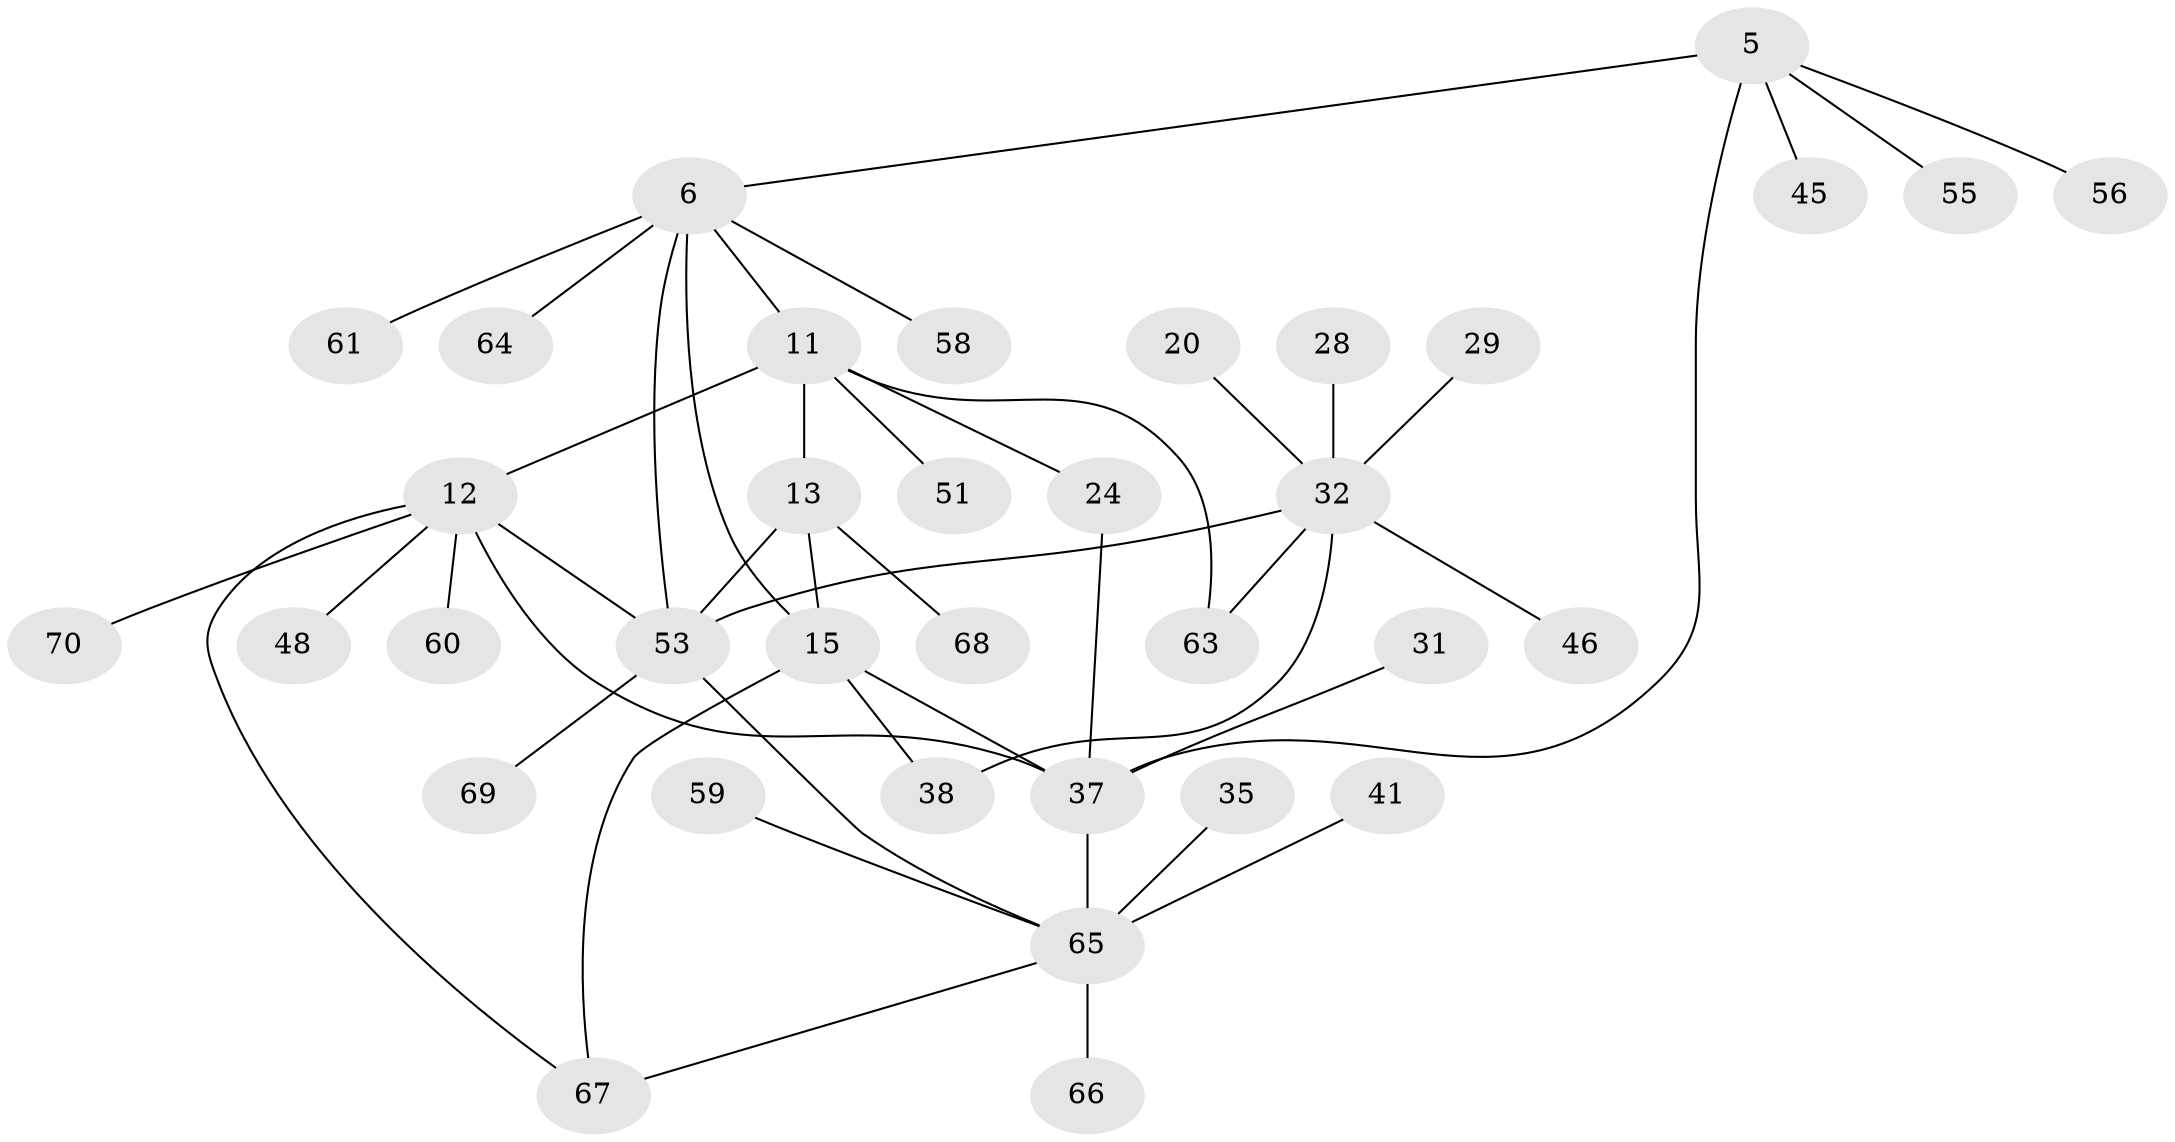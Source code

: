 // original degree distribution, {6: 0.05714285714285714, 9: 0.014285714285714285, 4: 0.05714285714285714, 5: 0.08571428571428572, 10: 0.014285714285714285, 7: 0.014285714285714285, 3: 0.05714285714285714, 2: 0.21428571428571427, 1: 0.4857142857142857}
// Generated by graph-tools (version 1.1) at 2025/55/03/09/25 04:55:07]
// undirected, 35 vertices, 45 edges
graph export_dot {
graph [start="1"]
  node [color=gray90,style=filled];
  5;
  6 [super="+4"];
  11;
  12 [super="+10"];
  13;
  15 [super="+14"];
  20;
  24;
  28;
  29;
  31;
  32 [super="+2"];
  35;
  37 [super="+9"];
  38;
  41 [super="+17+26"];
  45;
  46 [super="+42"];
  48;
  51 [super="+43+47"];
  53 [super="+49+3"];
  55 [super="+54"];
  56 [super="+27"];
  58 [super="+57"];
  59;
  60;
  61 [super="+50"];
  63 [super="+52"];
  64;
  65 [super="+19+8+25"];
  66;
  67 [super="+30+62+39+44"];
  68;
  69;
  70;
  5 -- 6 [weight=2];
  5 -- 45;
  5 -- 56;
  5 -- 55;
  5 -- 37;
  6 -- 11;
  6 -- 15;
  6 -- 64;
  6 -- 53 [weight=2];
  6 -- 61;
  6 -- 58;
  11 -- 12 [weight=2];
  11 -- 13;
  11 -- 24;
  11 -- 63;
  11 -- 51;
  12 -- 48;
  12 -- 70;
  12 -- 60;
  12 -- 67;
  12 -- 53;
  12 -- 37;
  13 -- 15 [weight=2];
  13 -- 68;
  13 -- 53;
  15 -- 38;
  15 -- 67;
  15 -- 37;
  20 -- 32;
  24 -- 37;
  28 -- 32;
  29 -- 32;
  31 -- 37;
  32 -- 38;
  32 -- 46;
  32 -- 53 [weight=2];
  32 -- 63;
  35 -- 65;
  37 -- 65 [weight=2];
  41 -- 65;
  53 -- 69;
  53 -- 65;
  59 -- 65;
  65 -- 66;
  65 -- 67;
}
